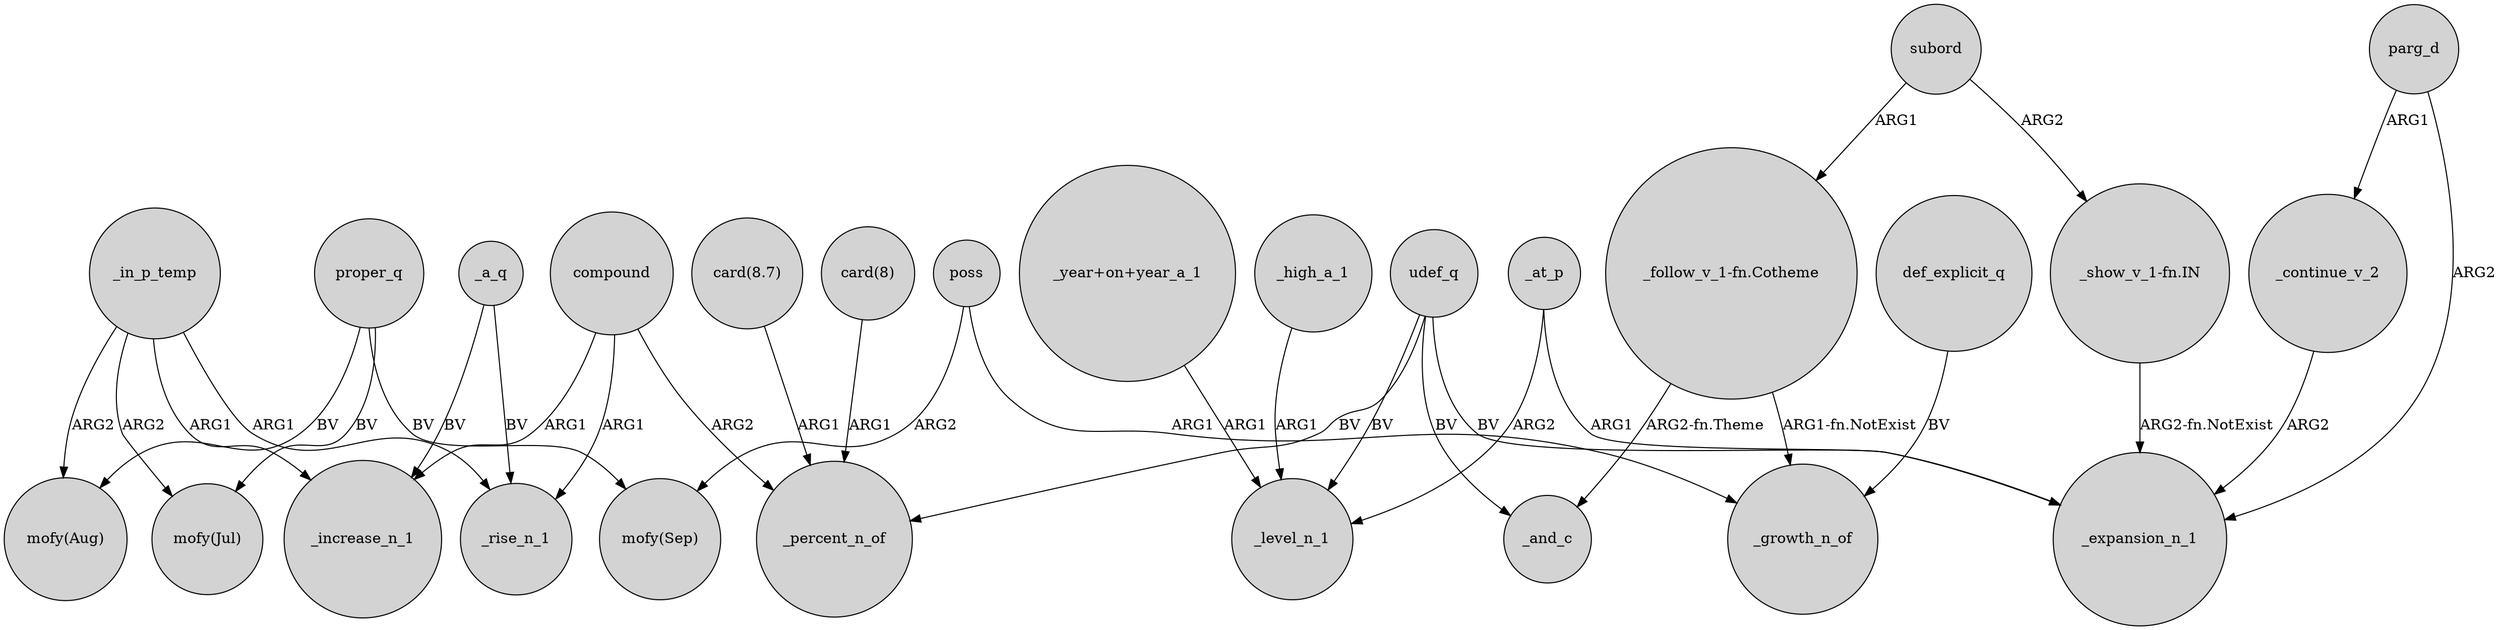 digraph {
	node [shape=circle style=filled]
	proper_q -> "mofy(Jul)" [label=BV]
	_a_q -> _increase_n_1 [label=BV]
	"_year+on+year_a_1" -> _level_n_1 [label=ARG1]
	_a_q -> _rise_n_1 [label=BV]
	poss -> _growth_n_of [label=ARG1]
	subord -> "_show_v_1-fn.IN" [label=ARG2]
	proper_q -> "mofy(Sep)" [label=BV]
	subord -> "_follow_v_1-fn.Cotheme" [label=ARG1]
	compound -> _percent_n_of [label=ARG2]
	"card(8.7)" -> _percent_n_of [label=ARG1]
	_in_p_temp -> _increase_n_1 [label=ARG1]
	"_follow_v_1-fn.Cotheme" -> _and_c [label="ARG2-fn.Theme"]
	parg_d -> _continue_v_2 [label=ARG1]
	udef_q -> _level_n_1 [label=BV]
	_in_p_temp -> "mofy(Jul)" [label=ARG2]
	_in_p_temp -> "mofy(Aug)" [label=ARG2]
	def_explicit_q -> _growth_n_of [label=BV]
	"_show_v_1-fn.IN" -> _expansion_n_1 [label="ARG2-fn.NotExist"]
	poss -> "mofy(Sep)" [label=ARG2]
	proper_q -> "mofy(Aug)" [label=BV]
	_high_a_1 -> _level_n_1 [label=ARG1]
	_at_p -> _expansion_n_1 [label=ARG1]
	udef_q -> _expansion_n_1 [label=BV]
	_at_p -> _level_n_1 [label=ARG2]
	"card(8)" -> _percent_n_of [label=ARG1]
	compound -> _increase_n_1 [label=ARG1]
	compound -> _rise_n_1 [label=ARG1]
	udef_q -> _percent_n_of [label=BV]
	"_follow_v_1-fn.Cotheme" -> _growth_n_of [label="ARG1-fn.NotExist"]
	_continue_v_2 -> _expansion_n_1 [label=ARG2]
	udef_q -> _and_c [label=BV]
	parg_d -> _expansion_n_1 [label=ARG2]
	_in_p_temp -> _rise_n_1 [label=ARG1]
}
